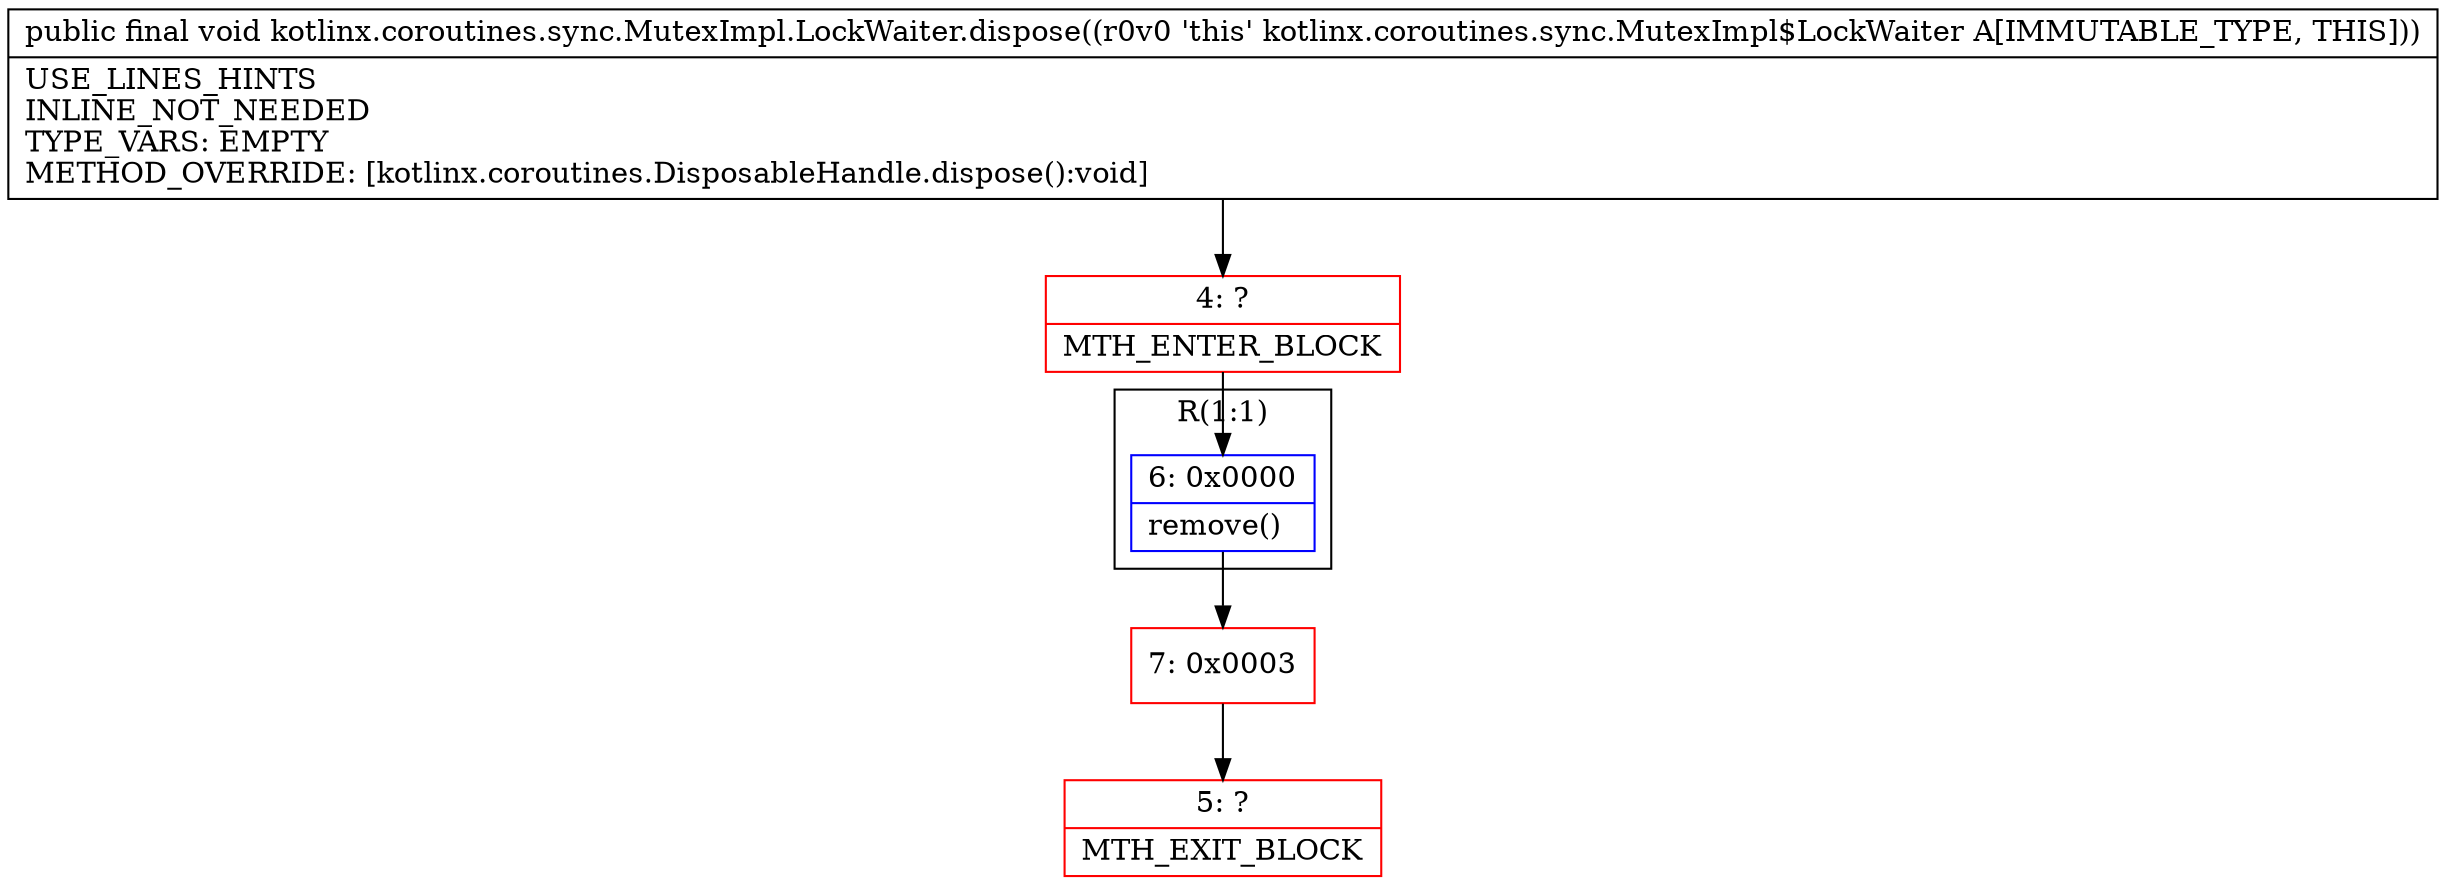 digraph "CFG forkotlinx.coroutines.sync.MutexImpl.LockWaiter.dispose()V" {
subgraph cluster_Region_610269588 {
label = "R(1:1)";
node [shape=record,color=blue];
Node_6 [shape=record,label="{6\:\ 0x0000|remove()\l}"];
}
Node_4 [shape=record,color=red,label="{4\:\ ?|MTH_ENTER_BLOCK\l}"];
Node_7 [shape=record,color=red,label="{7\:\ 0x0003}"];
Node_5 [shape=record,color=red,label="{5\:\ ?|MTH_EXIT_BLOCK\l}"];
MethodNode[shape=record,label="{public final void kotlinx.coroutines.sync.MutexImpl.LockWaiter.dispose((r0v0 'this' kotlinx.coroutines.sync.MutexImpl$LockWaiter A[IMMUTABLE_TYPE, THIS]))  | USE_LINES_HINTS\lINLINE_NOT_NEEDED\lTYPE_VARS: EMPTY\lMETHOD_OVERRIDE: [kotlinx.coroutines.DisposableHandle.dispose():void]\l}"];
MethodNode -> Node_4;Node_6 -> Node_7;
Node_4 -> Node_6;
Node_7 -> Node_5;
}

